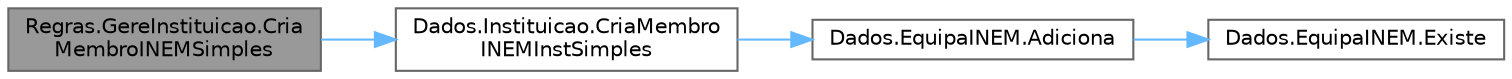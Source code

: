 digraph "Regras.GereInstituicao.CriaMembroINEMSimples"
{
 // LATEX_PDF_SIZE
  bgcolor="transparent";
  edge [fontname=Helvetica,fontsize=10,labelfontname=Helvetica,labelfontsize=10];
  node [fontname=Helvetica,fontsize=10,shape=box,height=0.2,width=0.4];
  rankdir="LR";
  Node1 [id="Node000001",label="Regras.GereInstituicao.Cria\lMembroINEMSimples",height=0.2,width=0.4,color="gray40", fillcolor="grey60", style="filled", fontcolor="black",tooltip="Funcao que cria um membro do INEM simples."];
  Node1 -> Node2 [id="edge1_Node000001_Node000002",color="steelblue1",style="solid",tooltip=" "];
  Node2 [id="Node000002",label="Dados.Instituicao.CriaMembro\lINEMInstSimples",height=0.2,width=0.4,color="grey40", fillcolor="white", style="filled",URL="$class_dados_1_1_instituicao.html#a3b3e942e4b9c596cec2189f0e41c6368",tooltip=" "];
  Node2 -> Node3 [id="edge2_Node000002_Node000003",color="steelblue1",style="solid",tooltip=" "];
  Node3 [id="Node000003",label="Dados.EquipaINEM.Adiciona",height=0.2,width=0.4,color="grey40", fillcolor="white", style="filled",URL="$class_dados_1_1_equipa_i_n_e_m.html#a2a23fde47d0addf3d4044bd03474c22a",tooltip="Funcao que adiciona um determinado membro no dicionario da equipa de membros do INEM."];
  Node3 -> Node4 [id="edge3_Node000003_Node000004",color="steelblue1",style="solid",tooltip=" "];
  Node4 [id="Node000004",label="Dados.EquipaINEM.Existe",height=0.2,width=0.4,color="grey40", fillcolor="white", style="filled",URL="$class_dados_1_1_equipa_i_n_e_m.html#a92f6ef6102af6995445c400631fe1ae6",tooltip="Funcao que verifica se existe um determinado membro na equipa de membros do INEM."];
}
